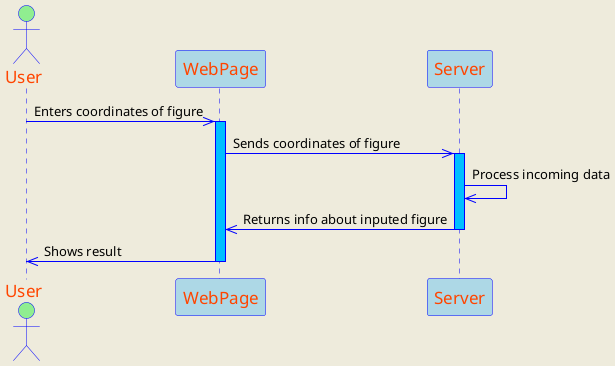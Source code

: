 @startuml
skinparam ParticipantPadding 70
skinparam BoxPadding 10

skinparam backgroundColor #EEEBDC


skinparam sequence {
	ArrowColor Blue
	ActorBorderColor Blue
	LifeLineBorderColor blue
	LifeLineBackgroundColor #DeepSkyBlue

	ParticipantBorderColor Blue
	ParticipantBackgroundColor LightBlue
	ParticipantFontName Impact
	ParticipantFontSize 17
	ParticipantFontColor Orangered

	ActorBackgroundColor lightgreen
	ActorFontColor orangered
	ActorFontSize 17
	ActorFontName Aapex
}

actor "User" as A
participant "WebPage" as B
participant "Server" as C

A ->> B: Enters coordinates of figure
activate B
B ->> C: Sends coordinates of figure
activate C
C ->> C: Process incoming data
C ->> B: Returns info about inputed figure
deactivate C
B ->> A: Shows result
deactivate B

@enduml